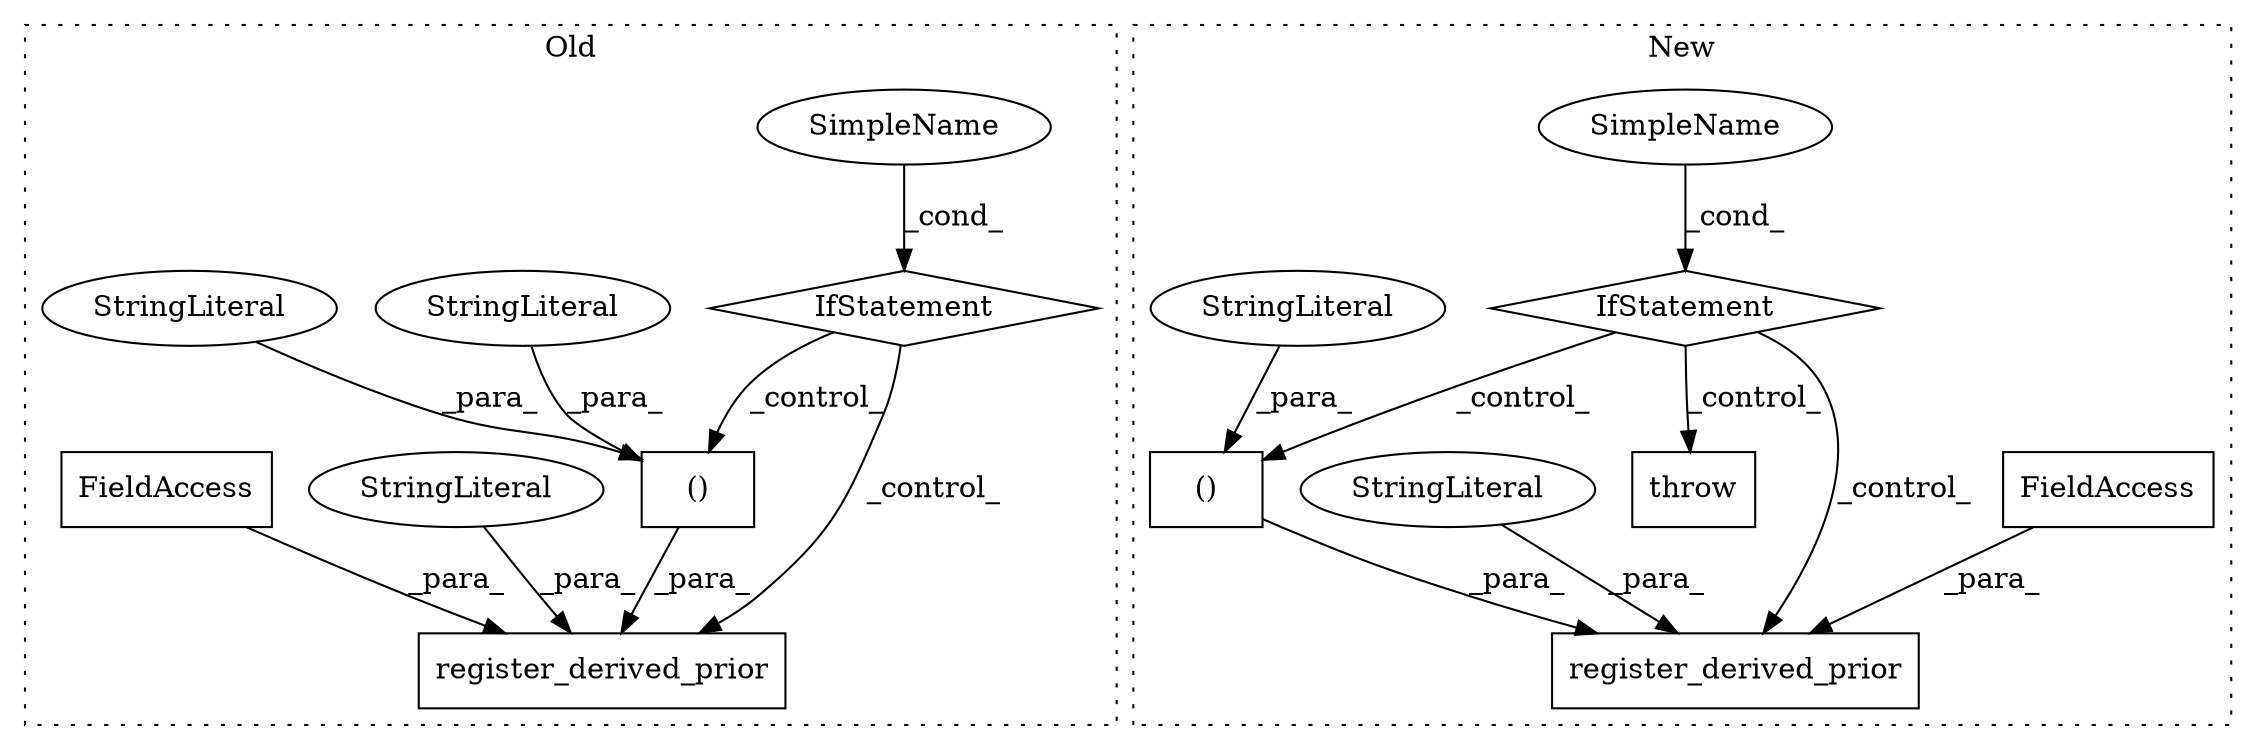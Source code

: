 digraph G {
subgraph cluster0 {
1 [label="IfStatement" a="25" s="1012,1025" l="4,2" shape="diamond"];
9 [label="()" a="106" s="1395" l="49" shape="box"];
10 [label="SimpleName" a="42" s="" l="" shape="ellipse"];
11 [label="StringLiteral" a="45" s="1433" l="11" shape="ellipse"];
12 [label="StringLiteral" a="45" s="1395" l="25" shape="ellipse"];
13 [label="register_derived_prior" a="32" s="1320,1464" l="23,1" shape="box"];
14 [label="StringLiteral" a="45" s="1343" l="31" shape="ellipse"];
16 [label="FieldAccess" a="22" s="1446" l="18" shape="box"];
label = "Old";
style="dotted";
}
subgraph cluster1 {
2 [label="register_derived_prior" a="32" s="894,1010" l="23,1" shape="box"];
3 [label="()" a="106" s="949" l="36" shape="box"];
4 [label="FieldAccess" a="22" s="987" l="23" shape="box"];
5 [label="IfStatement" a="25" s="501,521" l="4,2" shape="diamond"];
6 [label="SimpleName" a="42" s="" l="" shape="ellipse"];
7 [label="StringLiteral" a="45" s="917" l="18" shape="ellipse"];
8 [label="StringLiteral" a="45" s="976" l="9" shape="ellipse"];
15 [label="throw" a="53" s="531" l="6" shape="box"];
label = "New";
style="dotted";
}
1 -> 9 [label="_control_"];
1 -> 13 [label="_control_"];
3 -> 2 [label="_para_"];
4 -> 2 [label="_para_"];
5 -> 15 [label="_control_"];
5 -> 2 [label="_control_"];
5 -> 3 [label="_control_"];
6 -> 5 [label="_cond_"];
7 -> 2 [label="_para_"];
8 -> 3 [label="_para_"];
9 -> 13 [label="_para_"];
10 -> 1 [label="_cond_"];
11 -> 9 [label="_para_"];
12 -> 9 [label="_para_"];
14 -> 13 [label="_para_"];
16 -> 13 [label="_para_"];
}